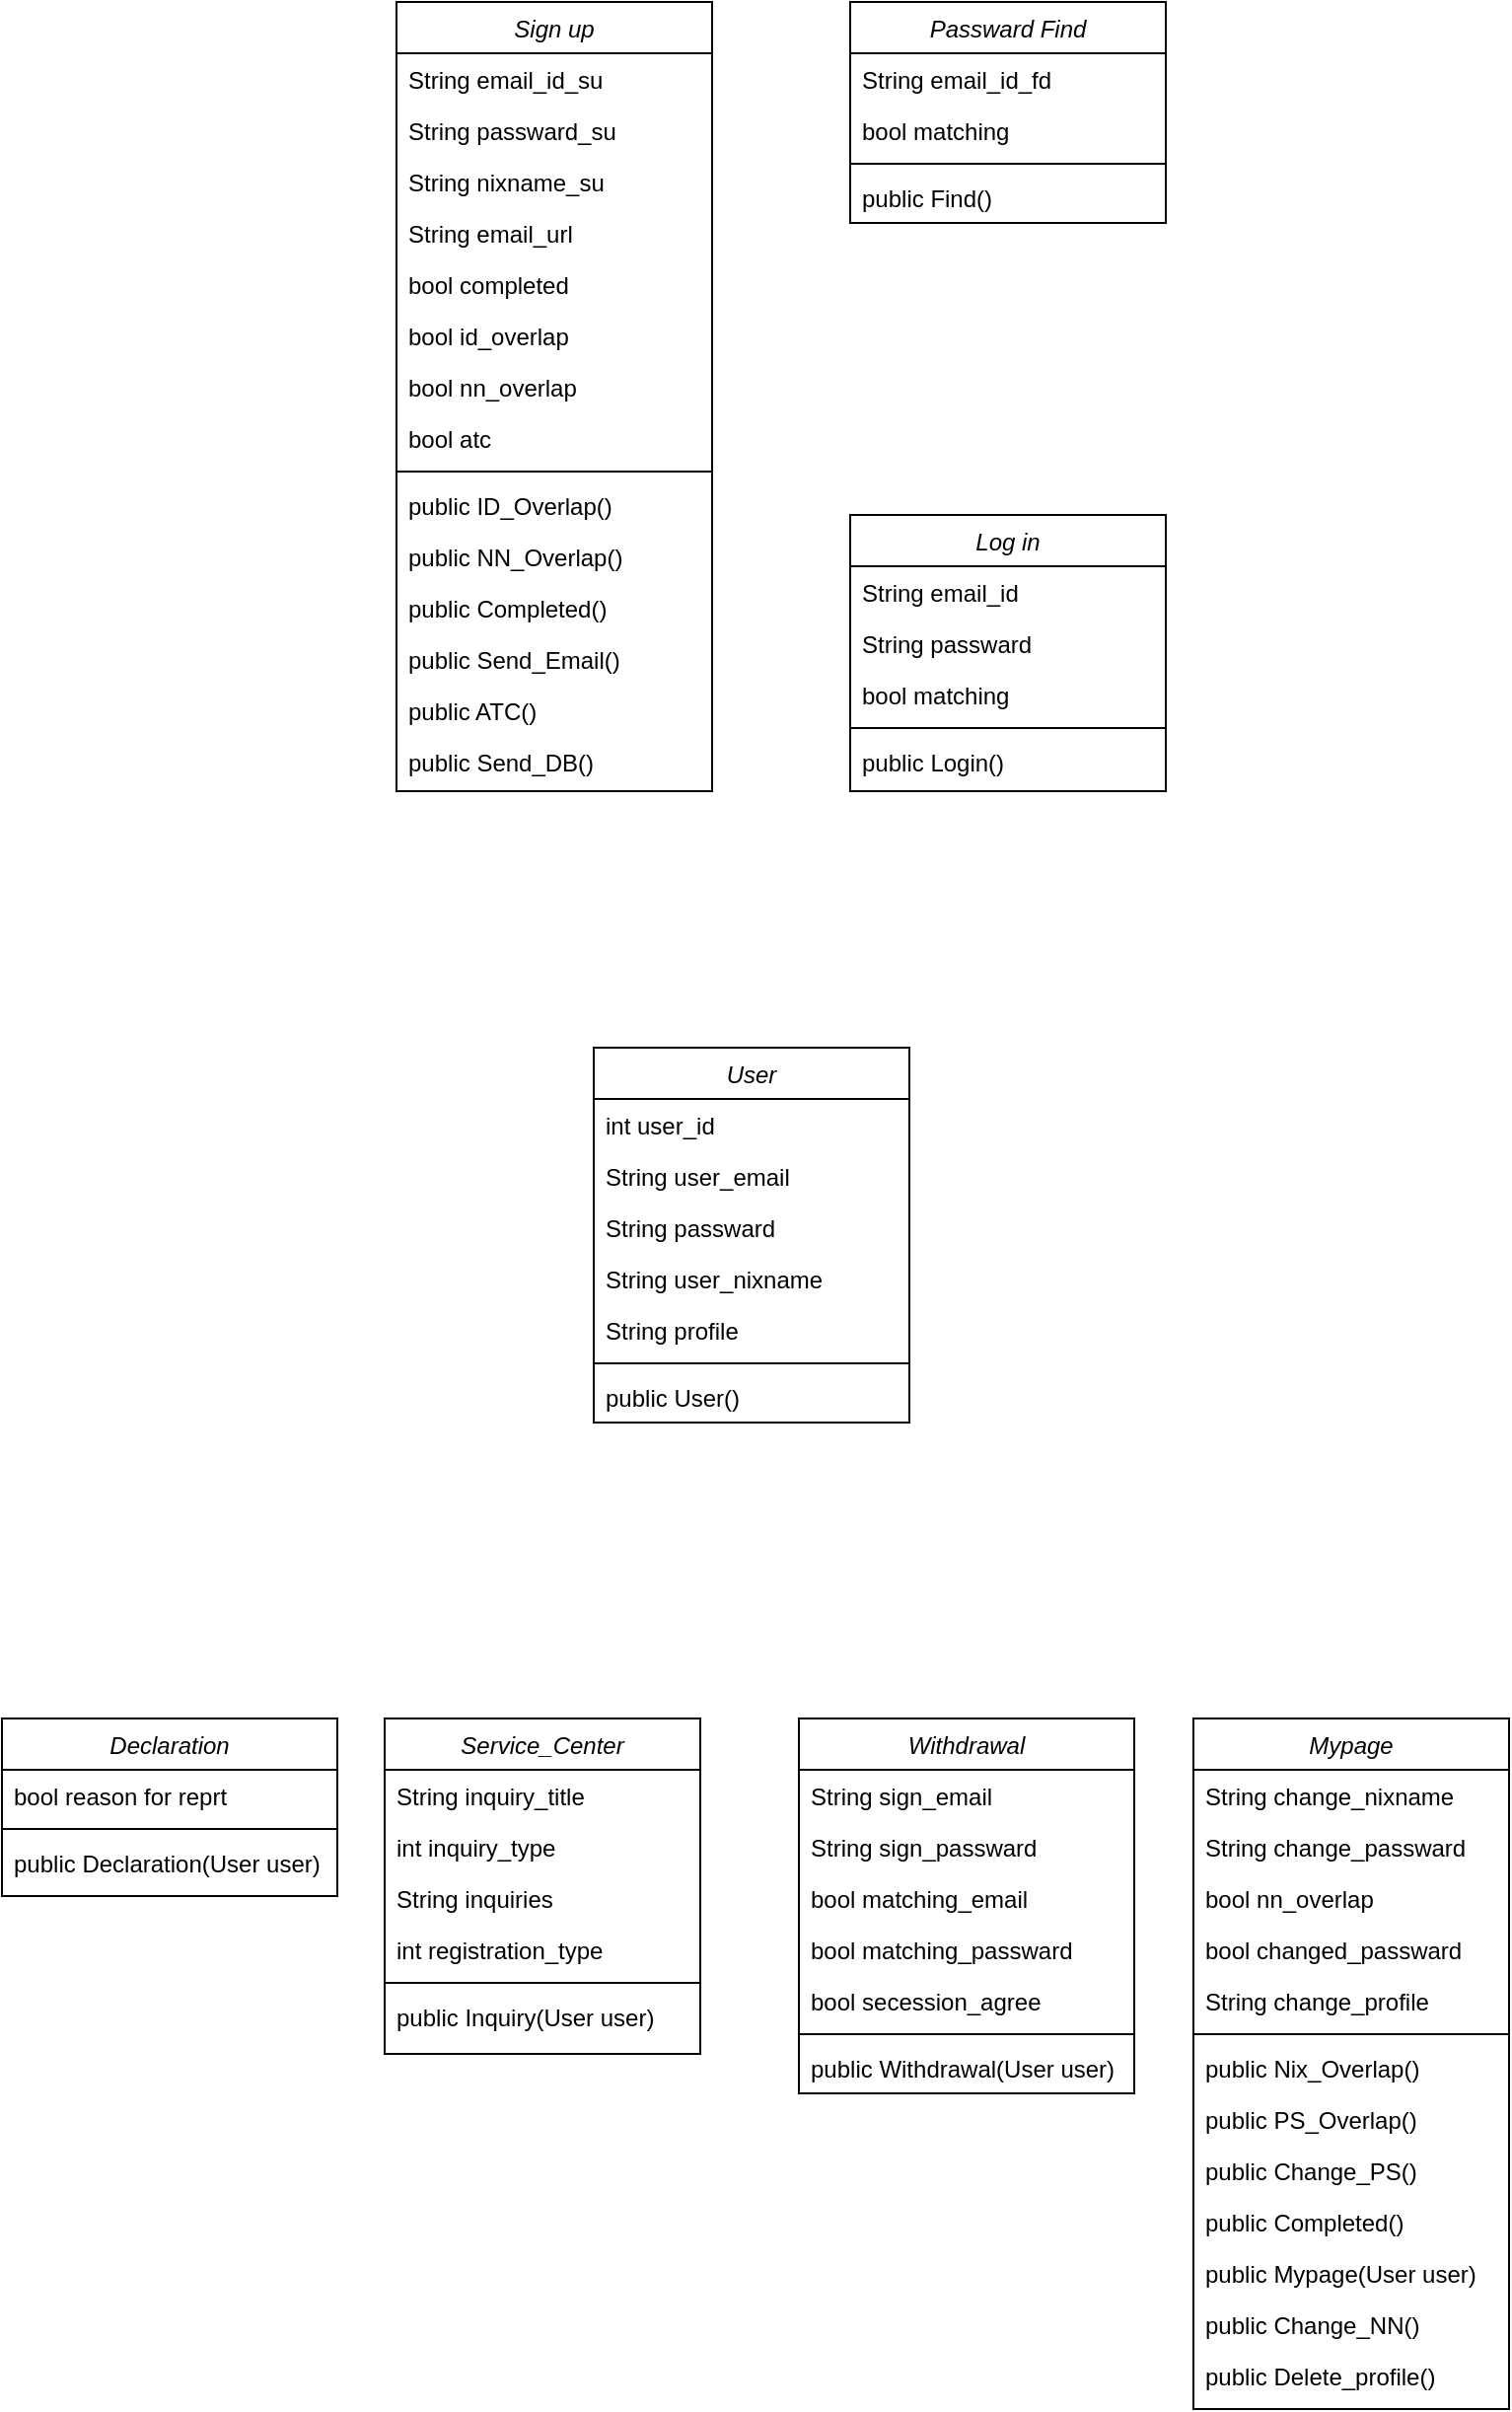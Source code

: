 <mxfile version="14.7.6" type="device"><diagram id="C5RBs43oDa-KdzZeNtuy" name="Page-1"><mxGraphModel dx="1944" dy="2223" grid="1" gridSize="10" guides="1" tooltips="1" connect="1" arrows="1" fold="1" page="1" pageScale="1" pageWidth="827" pageHeight="1169" math="0" shadow="0"><root><mxCell id="WIyWlLk6GJQsqaUBKTNV-0"/><mxCell id="WIyWlLk6GJQsqaUBKTNV-1" parent="WIyWlLk6GJQsqaUBKTNV-0"/><mxCell id="zkfFHV4jXpPFQw0GAbJ--0" value="Sign up" style="swimlane;fontStyle=2;align=center;verticalAlign=top;childLayout=stackLayout;horizontal=1;startSize=26;horizontalStack=0;resizeParent=1;resizeLast=0;collapsible=1;marginBottom=0;rounded=0;shadow=0;strokeWidth=1;" parent="WIyWlLk6GJQsqaUBKTNV-1" vertex="1"><mxGeometry x="-150" y="-720" width="160" height="400" as="geometry"><mxRectangle x="230" y="140" width="160" height="26" as="alternateBounds"/></mxGeometry></mxCell><mxCell id="zkfFHV4jXpPFQw0GAbJ--1" value="String email_id_su" style="text;align=left;verticalAlign=top;spacingLeft=4;spacingRight=4;overflow=hidden;rotatable=0;points=[[0,0.5],[1,0.5]];portConstraint=eastwest;" parent="zkfFHV4jXpPFQw0GAbJ--0" vertex="1"><mxGeometry y="26" width="160" height="26" as="geometry"/></mxCell><mxCell id="zkfFHV4jXpPFQw0GAbJ--2" value="String passward_su" style="text;align=left;verticalAlign=top;spacingLeft=4;spacingRight=4;overflow=hidden;rotatable=0;points=[[0,0.5],[1,0.5]];portConstraint=eastwest;rounded=0;shadow=0;html=0;" parent="zkfFHV4jXpPFQw0GAbJ--0" vertex="1"><mxGeometry y="52" width="160" height="26" as="geometry"/></mxCell><mxCell id="MCnjIQeP8q5erZaExfjB-0" value="String nixname_su" style="text;align=left;verticalAlign=top;spacingLeft=4;spacingRight=4;overflow=hidden;rotatable=0;points=[[0,0.5],[1,0.5]];portConstraint=eastwest;rounded=0;shadow=0;html=0;" vertex="1" parent="zkfFHV4jXpPFQw0GAbJ--0"><mxGeometry y="78" width="160" height="26" as="geometry"/></mxCell><mxCell id="MCnjIQeP8q5erZaExfjB-6" value="String email_url" style="text;align=left;verticalAlign=top;spacingLeft=4;spacingRight=4;overflow=hidden;rotatable=0;points=[[0,0.5],[1,0.5]];portConstraint=eastwest;rounded=0;shadow=0;html=0;" vertex="1" parent="zkfFHV4jXpPFQw0GAbJ--0"><mxGeometry y="104" width="160" height="26" as="geometry"/></mxCell><mxCell id="MCnjIQeP8q5erZaExfjB-1" value="bool completed" style="text;align=left;verticalAlign=top;spacingLeft=4;spacingRight=4;overflow=hidden;rotatable=0;points=[[0,0.5],[1,0.5]];portConstraint=eastwest;rounded=0;shadow=0;html=0;" vertex="1" parent="zkfFHV4jXpPFQw0GAbJ--0"><mxGeometry y="130" width="160" height="26" as="geometry"/></mxCell><mxCell id="zkfFHV4jXpPFQw0GAbJ--3" value="bool id_overlap" style="text;align=left;verticalAlign=top;spacingLeft=4;spacingRight=4;overflow=hidden;rotatable=0;points=[[0,0.5],[1,0.5]];portConstraint=eastwest;rounded=0;shadow=0;html=0;" parent="zkfFHV4jXpPFQw0GAbJ--0" vertex="1"><mxGeometry y="156" width="160" height="26" as="geometry"/></mxCell><mxCell id="MCnjIQeP8q5erZaExfjB-55" value="bool nn_overlap" style="text;align=left;verticalAlign=top;spacingLeft=4;spacingRight=4;overflow=hidden;rotatable=0;points=[[0,0.5],[1,0.5]];portConstraint=eastwest;rounded=0;shadow=0;html=0;" vertex="1" parent="zkfFHV4jXpPFQw0GAbJ--0"><mxGeometry y="182" width="160" height="26" as="geometry"/></mxCell><mxCell id="MCnjIQeP8q5erZaExfjB-2" value="bool atc" style="text;align=left;verticalAlign=top;spacingLeft=4;spacingRight=4;overflow=hidden;rotatable=0;points=[[0,0.5],[1,0.5]];portConstraint=eastwest;rounded=0;shadow=0;html=0;" vertex="1" parent="zkfFHV4jXpPFQw0GAbJ--0"><mxGeometry y="208" width="160" height="26" as="geometry"/></mxCell><mxCell id="zkfFHV4jXpPFQw0GAbJ--4" value="" style="line;html=1;strokeWidth=1;align=left;verticalAlign=middle;spacingTop=-1;spacingLeft=3;spacingRight=3;rotatable=0;labelPosition=right;points=[];portConstraint=eastwest;" parent="zkfFHV4jXpPFQw0GAbJ--0" vertex="1"><mxGeometry y="234" width="160" height="8" as="geometry"/></mxCell><mxCell id="MCnjIQeP8q5erZaExfjB-3" value="public ID_Overlap()" style="text;align=left;verticalAlign=top;spacingLeft=4;spacingRight=4;overflow=hidden;rotatable=0;points=[[0,0.5],[1,0.5]];portConstraint=eastwest;" vertex="1" parent="zkfFHV4jXpPFQw0GAbJ--0"><mxGeometry y="242" width="160" height="26" as="geometry"/></mxCell><mxCell id="MCnjIQeP8q5erZaExfjB-4" value="public NN_Overlap()" style="text;align=left;verticalAlign=top;spacingLeft=4;spacingRight=4;overflow=hidden;rotatable=0;points=[[0,0.5],[1,0.5]];portConstraint=eastwest;" vertex="1" parent="zkfFHV4jXpPFQw0GAbJ--0"><mxGeometry y="268" width="160" height="26" as="geometry"/></mxCell><mxCell id="MCnjIQeP8q5erZaExfjB-5" value="public Completed()" style="text;align=left;verticalAlign=top;spacingLeft=4;spacingRight=4;overflow=hidden;rotatable=0;points=[[0,0.5],[1,0.5]];portConstraint=eastwest;" vertex="1" parent="zkfFHV4jXpPFQw0GAbJ--0"><mxGeometry y="294" width="160" height="26" as="geometry"/></mxCell><mxCell id="MCnjIQeP8q5erZaExfjB-8" value="public Send_Email()" style="text;align=left;verticalAlign=top;spacingLeft=4;spacingRight=4;overflow=hidden;rotatable=0;points=[[0,0.5],[1,0.5]];portConstraint=eastwest;" vertex="1" parent="zkfFHV4jXpPFQw0GAbJ--0"><mxGeometry y="320" width="160" height="26" as="geometry"/></mxCell><mxCell id="zkfFHV4jXpPFQw0GAbJ--5" value="public ATC()" style="text;align=left;verticalAlign=top;spacingLeft=4;spacingRight=4;overflow=hidden;rotatable=0;points=[[0,0.5],[1,0.5]];portConstraint=eastwest;" parent="zkfFHV4jXpPFQw0GAbJ--0" vertex="1"><mxGeometry y="346" width="160" height="26" as="geometry"/></mxCell><mxCell id="MCnjIQeP8q5erZaExfjB-24" value="public Send_DB()" style="text;align=left;verticalAlign=top;spacingLeft=4;spacingRight=4;overflow=hidden;rotatable=0;points=[[0,0.5],[1,0.5]];portConstraint=eastwest;" vertex="1" parent="zkfFHV4jXpPFQw0GAbJ--0"><mxGeometry y="372" width="160" height="26" as="geometry"/></mxCell><mxCell id="MCnjIQeP8q5erZaExfjB-9" value="Log in" style="swimlane;fontStyle=2;align=center;verticalAlign=top;childLayout=stackLayout;horizontal=1;startSize=26;horizontalStack=0;resizeParent=1;resizeLast=0;collapsible=1;marginBottom=0;rounded=0;shadow=0;strokeWidth=1;" vertex="1" parent="WIyWlLk6GJQsqaUBKTNV-1"><mxGeometry x="80" y="-460" width="160" height="140" as="geometry"><mxRectangle x="230" y="140" width="160" height="26" as="alternateBounds"/></mxGeometry></mxCell><mxCell id="MCnjIQeP8q5erZaExfjB-10" value="String email_id" style="text;align=left;verticalAlign=top;spacingLeft=4;spacingRight=4;overflow=hidden;rotatable=0;points=[[0,0.5],[1,0.5]];portConstraint=eastwest;" vertex="1" parent="MCnjIQeP8q5erZaExfjB-9"><mxGeometry y="26" width="160" height="26" as="geometry"/></mxCell><mxCell id="MCnjIQeP8q5erZaExfjB-11" value="String passward" style="text;align=left;verticalAlign=top;spacingLeft=4;spacingRight=4;overflow=hidden;rotatable=0;points=[[0,0.5],[1,0.5]];portConstraint=eastwest;rounded=0;shadow=0;html=0;" vertex="1" parent="MCnjIQeP8q5erZaExfjB-9"><mxGeometry y="52" width="160" height="26" as="geometry"/></mxCell><mxCell id="MCnjIQeP8q5erZaExfjB-16" value="bool matching" style="text;align=left;verticalAlign=top;spacingLeft=4;spacingRight=4;overflow=hidden;rotatable=0;points=[[0,0.5],[1,0.5]];portConstraint=eastwest;rounded=0;shadow=0;html=0;" vertex="1" parent="MCnjIQeP8q5erZaExfjB-9"><mxGeometry y="78" width="160" height="26" as="geometry"/></mxCell><mxCell id="MCnjIQeP8q5erZaExfjB-18" value="" style="line;html=1;strokeWidth=1;align=left;verticalAlign=middle;spacingTop=-1;spacingLeft=3;spacingRight=3;rotatable=0;labelPosition=right;points=[];portConstraint=eastwest;" vertex="1" parent="MCnjIQeP8q5erZaExfjB-9"><mxGeometry y="104" width="160" height="8" as="geometry"/></mxCell><mxCell id="MCnjIQeP8q5erZaExfjB-23" value="public Login()" style="text;align=left;verticalAlign=top;spacingLeft=4;spacingRight=4;overflow=hidden;rotatable=0;points=[[0,0.5],[1,0.5]];portConstraint=eastwest;" vertex="1" parent="MCnjIQeP8q5erZaExfjB-9"><mxGeometry y="112" width="160" height="26" as="geometry"/></mxCell><mxCell id="MCnjIQeP8q5erZaExfjB-25" value="Passward Find" style="swimlane;fontStyle=2;align=center;verticalAlign=top;childLayout=stackLayout;horizontal=1;startSize=26;horizontalStack=0;resizeParent=1;resizeLast=0;collapsible=1;marginBottom=0;rounded=0;shadow=0;strokeWidth=1;" vertex="1" parent="WIyWlLk6GJQsqaUBKTNV-1"><mxGeometry x="80" y="-720" width="160" height="112" as="geometry"><mxRectangle x="230" y="140" width="160" height="26" as="alternateBounds"/></mxGeometry></mxCell><mxCell id="MCnjIQeP8q5erZaExfjB-26" value="String email_id_fd" style="text;align=left;verticalAlign=top;spacingLeft=4;spacingRight=4;overflow=hidden;rotatable=0;points=[[0,0.5],[1,0.5]];portConstraint=eastwest;" vertex="1" parent="MCnjIQeP8q5erZaExfjB-25"><mxGeometry y="26" width="160" height="26" as="geometry"/></mxCell><mxCell id="MCnjIQeP8q5erZaExfjB-28" value="bool matching" style="text;align=left;verticalAlign=top;spacingLeft=4;spacingRight=4;overflow=hidden;rotatable=0;points=[[0,0.5],[1,0.5]];portConstraint=eastwest;rounded=0;shadow=0;html=0;" vertex="1" parent="MCnjIQeP8q5erZaExfjB-25"><mxGeometry y="52" width="160" height="26" as="geometry"/></mxCell><mxCell id="MCnjIQeP8q5erZaExfjB-29" value="" style="line;html=1;strokeWidth=1;align=left;verticalAlign=middle;spacingTop=-1;spacingLeft=3;spacingRight=3;rotatable=0;labelPosition=right;points=[];portConstraint=eastwest;" vertex="1" parent="MCnjIQeP8q5erZaExfjB-25"><mxGeometry y="78" width="160" height="8" as="geometry"/></mxCell><mxCell id="MCnjIQeP8q5erZaExfjB-30" value="public Find()" style="text;align=left;verticalAlign=top;spacingLeft=4;spacingRight=4;overflow=hidden;rotatable=0;points=[[0,0.5],[1,0.5]];portConstraint=eastwest;" vertex="1" parent="MCnjIQeP8q5erZaExfjB-25"><mxGeometry y="86" width="160" height="26" as="geometry"/></mxCell><mxCell id="MCnjIQeP8q5erZaExfjB-31" value="Mypage" style="swimlane;fontStyle=2;align=center;verticalAlign=top;childLayout=stackLayout;horizontal=1;startSize=26;horizontalStack=0;resizeParent=1;resizeLast=0;collapsible=1;marginBottom=0;rounded=0;shadow=0;strokeWidth=1;" vertex="1" parent="WIyWlLk6GJQsqaUBKTNV-1"><mxGeometry x="254" y="150" width="160" height="350" as="geometry"><mxRectangle x="230" y="140" width="160" height="26" as="alternateBounds"/></mxGeometry></mxCell><mxCell id="MCnjIQeP8q5erZaExfjB-32" value="String change_nixname" style="text;align=left;verticalAlign=top;spacingLeft=4;spacingRight=4;overflow=hidden;rotatable=0;points=[[0,0.5],[1,0.5]];portConstraint=eastwest;" vertex="1" parent="MCnjIQeP8q5erZaExfjB-31"><mxGeometry y="26" width="160" height="26" as="geometry"/></mxCell><mxCell id="MCnjIQeP8q5erZaExfjB-33" value="String change_passward" style="text;align=left;verticalAlign=top;spacingLeft=4;spacingRight=4;overflow=hidden;rotatable=0;points=[[0,0.5],[1,0.5]];portConstraint=eastwest;rounded=0;shadow=0;html=0;" vertex="1" parent="MCnjIQeP8q5erZaExfjB-31"><mxGeometry y="52" width="160" height="26" as="geometry"/></mxCell><mxCell id="MCnjIQeP8q5erZaExfjB-38" value="bool nn_overlap" style="text;align=left;verticalAlign=top;spacingLeft=4;spacingRight=4;overflow=hidden;rotatable=0;points=[[0,0.5],[1,0.5]];portConstraint=eastwest;rounded=0;shadow=0;html=0;" vertex="1" parent="MCnjIQeP8q5erZaExfjB-31"><mxGeometry y="78" width="160" height="26" as="geometry"/></mxCell><mxCell id="MCnjIQeP8q5erZaExfjB-63" value="bool changed_passward" style="text;align=left;verticalAlign=top;spacingLeft=4;spacingRight=4;overflow=hidden;rotatable=0;points=[[0,0.5],[1,0.5]];portConstraint=eastwest;rounded=0;shadow=0;html=0;" vertex="1" parent="MCnjIQeP8q5erZaExfjB-31"><mxGeometry y="104" width="160" height="26" as="geometry"/></mxCell><mxCell id="MCnjIQeP8q5erZaExfjB-57" value="String change_profile" style="text;align=left;verticalAlign=top;spacingLeft=4;spacingRight=4;overflow=hidden;rotatable=0;points=[[0,0.5],[1,0.5]];portConstraint=eastwest;rounded=0;shadow=0;html=0;" vertex="1" parent="MCnjIQeP8q5erZaExfjB-31"><mxGeometry y="130" width="160" height="26" as="geometry"/></mxCell><mxCell id="MCnjIQeP8q5erZaExfjB-40" value="" style="line;html=1;strokeWidth=1;align=left;verticalAlign=middle;spacingTop=-1;spacingLeft=3;spacingRight=3;rotatable=0;labelPosition=right;points=[];portConstraint=eastwest;" vertex="1" parent="MCnjIQeP8q5erZaExfjB-31"><mxGeometry y="156" width="160" height="8" as="geometry"/></mxCell><mxCell id="MCnjIQeP8q5erZaExfjB-41" value="public Nix_Overlap()" style="text;align=left;verticalAlign=top;spacingLeft=4;spacingRight=4;overflow=hidden;rotatable=0;points=[[0,0.5],[1,0.5]];portConstraint=eastwest;" vertex="1" parent="MCnjIQeP8q5erZaExfjB-31"><mxGeometry y="164" width="160" height="26" as="geometry"/></mxCell><mxCell id="MCnjIQeP8q5erZaExfjB-42" value="public PS_Overlap()" style="text;align=left;verticalAlign=top;spacingLeft=4;spacingRight=4;overflow=hidden;rotatable=0;points=[[0,0.5],[1,0.5]];portConstraint=eastwest;" vertex="1" parent="MCnjIQeP8q5erZaExfjB-31"><mxGeometry y="190" width="160" height="26" as="geometry"/></mxCell><mxCell id="MCnjIQeP8q5erZaExfjB-58" value="public Change_PS()" style="text;align=left;verticalAlign=top;spacingLeft=4;spacingRight=4;overflow=hidden;rotatable=0;points=[[0,0.5],[1,0.5]];portConstraint=eastwest;" vertex="1" parent="MCnjIQeP8q5erZaExfjB-31"><mxGeometry y="216" width="160" height="26" as="geometry"/></mxCell><mxCell id="MCnjIQeP8q5erZaExfjB-43" value="public Completed()" style="text;align=left;verticalAlign=top;spacingLeft=4;spacingRight=4;overflow=hidden;rotatable=0;points=[[0,0.5],[1,0.5]];portConstraint=eastwest;" vertex="1" parent="MCnjIQeP8q5erZaExfjB-31"><mxGeometry y="242" width="160" height="26" as="geometry"/></mxCell><mxCell id="MCnjIQeP8q5erZaExfjB-45" value="public Mypage(User user)" style="text;align=left;verticalAlign=top;spacingLeft=4;spacingRight=4;overflow=hidden;rotatable=0;points=[[0,0.5],[1,0.5]];portConstraint=eastwest;" vertex="1" parent="MCnjIQeP8q5erZaExfjB-31"><mxGeometry y="268" width="160" height="26" as="geometry"/></mxCell><mxCell id="MCnjIQeP8q5erZaExfjB-59" value="public Change_NN()" style="text;align=left;verticalAlign=top;spacingLeft=4;spacingRight=4;overflow=hidden;rotatable=0;points=[[0,0.5],[1,0.5]];portConstraint=eastwest;" vertex="1" parent="MCnjIQeP8q5erZaExfjB-31"><mxGeometry y="294" width="160" height="26" as="geometry"/></mxCell><mxCell id="MCnjIQeP8q5erZaExfjB-60" value="public Delete_profile()" style="text;align=left;verticalAlign=top;spacingLeft=4;spacingRight=4;overflow=hidden;rotatable=0;points=[[0,0.5],[1,0.5]];portConstraint=eastwest;" vertex="1" parent="MCnjIQeP8q5erZaExfjB-31"><mxGeometry y="320" width="160" height="26" as="geometry"/></mxCell><mxCell id="MCnjIQeP8q5erZaExfjB-47" value="User" style="swimlane;fontStyle=2;align=center;verticalAlign=top;childLayout=stackLayout;horizontal=1;startSize=26;horizontalStack=0;resizeParent=1;resizeLast=0;collapsible=1;marginBottom=0;rounded=0;shadow=0;strokeWidth=1;" vertex="1" parent="WIyWlLk6GJQsqaUBKTNV-1"><mxGeometry x="-50" y="-190" width="160" height="190" as="geometry"><mxRectangle x="230" y="140" width="160" height="26" as="alternateBounds"/></mxGeometry></mxCell><mxCell id="MCnjIQeP8q5erZaExfjB-48" value="int user_id" style="text;align=left;verticalAlign=top;spacingLeft=4;spacingRight=4;overflow=hidden;rotatable=0;points=[[0,0.5],[1,0.5]];portConstraint=eastwest;" vertex="1" parent="MCnjIQeP8q5erZaExfjB-47"><mxGeometry y="26" width="160" height="26" as="geometry"/></mxCell><mxCell id="MCnjIQeP8q5erZaExfjB-54" value="String user_email" style="text;align=left;verticalAlign=top;spacingLeft=4;spacingRight=4;overflow=hidden;rotatable=0;points=[[0,0.5],[1,0.5]];portConstraint=eastwest;rounded=0;shadow=0;html=0;" vertex="1" parent="MCnjIQeP8q5erZaExfjB-47"><mxGeometry y="52" width="160" height="26" as="geometry"/></mxCell><mxCell id="MCnjIQeP8q5erZaExfjB-49" value="String passward" style="text;align=left;verticalAlign=top;spacingLeft=4;spacingRight=4;overflow=hidden;rotatable=0;points=[[0,0.5],[1,0.5]];portConstraint=eastwest;rounded=0;shadow=0;html=0;" vertex="1" parent="MCnjIQeP8q5erZaExfjB-47"><mxGeometry y="78" width="160" height="26" as="geometry"/></mxCell><mxCell id="MCnjIQeP8q5erZaExfjB-53" value="String user_nixname" style="text;align=left;verticalAlign=top;spacingLeft=4;spacingRight=4;overflow=hidden;rotatable=0;points=[[0,0.5],[1,0.5]];portConstraint=eastwest;rounded=0;shadow=0;html=0;" vertex="1" parent="MCnjIQeP8q5erZaExfjB-47"><mxGeometry y="104" width="160" height="26" as="geometry"/></mxCell><mxCell id="MCnjIQeP8q5erZaExfjB-50" value="String profile" style="text;align=left;verticalAlign=top;spacingLeft=4;spacingRight=4;overflow=hidden;rotatable=0;points=[[0,0.5],[1,0.5]];portConstraint=eastwest;rounded=0;shadow=0;html=0;" vertex="1" parent="MCnjIQeP8q5erZaExfjB-47"><mxGeometry y="130" width="160" height="26" as="geometry"/></mxCell><mxCell id="MCnjIQeP8q5erZaExfjB-51" value="" style="line;html=1;strokeWidth=1;align=left;verticalAlign=middle;spacingTop=-1;spacingLeft=3;spacingRight=3;rotatable=0;labelPosition=right;points=[];portConstraint=eastwest;" vertex="1" parent="MCnjIQeP8q5erZaExfjB-47"><mxGeometry y="156" width="160" height="8" as="geometry"/></mxCell><mxCell id="MCnjIQeP8q5erZaExfjB-52" value="public User()" style="text;align=left;verticalAlign=top;spacingLeft=4;spacingRight=4;overflow=hidden;rotatable=0;points=[[0,0.5],[1,0.5]];portConstraint=eastwest;" vertex="1" parent="MCnjIQeP8q5erZaExfjB-47"><mxGeometry y="164" width="160" height="26" as="geometry"/></mxCell><mxCell id="MCnjIQeP8q5erZaExfjB-64" value="Withdrawal" style="swimlane;fontStyle=2;align=center;verticalAlign=top;childLayout=stackLayout;horizontal=1;startSize=26;horizontalStack=0;resizeParent=1;resizeLast=0;collapsible=1;marginBottom=0;rounded=0;shadow=0;strokeWidth=1;" vertex="1" parent="WIyWlLk6GJQsqaUBKTNV-1"><mxGeometry x="54" y="150" width="170" height="190" as="geometry"><mxRectangle x="230" y="140" width="160" height="26" as="alternateBounds"/></mxGeometry></mxCell><mxCell id="MCnjIQeP8q5erZaExfjB-65" value="String sign_email" style="text;align=left;verticalAlign=top;spacingLeft=4;spacingRight=4;overflow=hidden;rotatable=0;points=[[0,0.5],[1,0.5]];portConstraint=eastwest;" vertex="1" parent="MCnjIQeP8q5erZaExfjB-64"><mxGeometry y="26" width="170" height="26" as="geometry"/></mxCell><mxCell id="MCnjIQeP8q5erZaExfjB-67" value="String sign_passward" style="text;align=left;verticalAlign=top;spacingLeft=4;spacingRight=4;overflow=hidden;rotatable=0;points=[[0,0.5],[1,0.5]];portConstraint=eastwest;rounded=0;shadow=0;html=0;" vertex="1" parent="MCnjIQeP8q5erZaExfjB-64"><mxGeometry y="52" width="170" height="26" as="geometry"/></mxCell><mxCell id="MCnjIQeP8q5erZaExfjB-68" value="bool matching_email" style="text;align=left;verticalAlign=top;spacingLeft=4;spacingRight=4;overflow=hidden;rotatable=0;points=[[0,0.5],[1,0.5]];portConstraint=eastwest;rounded=0;shadow=0;html=0;" vertex="1" parent="MCnjIQeP8q5erZaExfjB-64"><mxGeometry y="78" width="170" height="26" as="geometry"/></mxCell><mxCell id="MCnjIQeP8q5erZaExfjB-69" value="bool matching_passward" style="text;align=left;verticalAlign=top;spacingLeft=4;spacingRight=4;overflow=hidden;rotatable=0;points=[[0,0.5],[1,0.5]];portConstraint=eastwest;rounded=0;shadow=0;html=0;" vertex="1" parent="MCnjIQeP8q5erZaExfjB-64"><mxGeometry y="104" width="170" height="26" as="geometry"/></mxCell><mxCell id="MCnjIQeP8q5erZaExfjB-70" value="bool secession_agree" style="text;align=left;verticalAlign=top;spacingLeft=4;spacingRight=4;overflow=hidden;rotatable=0;points=[[0,0.5],[1,0.5]];portConstraint=eastwest;rounded=0;shadow=0;html=0;" vertex="1" parent="MCnjIQeP8q5erZaExfjB-64"><mxGeometry y="130" width="170" height="26" as="geometry"/></mxCell><mxCell id="MCnjIQeP8q5erZaExfjB-71" value="" style="line;html=1;strokeWidth=1;align=left;verticalAlign=middle;spacingTop=-1;spacingLeft=3;spacingRight=3;rotatable=0;labelPosition=right;points=[];portConstraint=eastwest;" vertex="1" parent="MCnjIQeP8q5erZaExfjB-64"><mxGeometry y="156" width="170" height="8" as="geometry"/></mxCell><mxCell id="MCnjIQeP8q5erZaExfjB-75" value="public Withdrawal(User user)" style="text;align=left;verticalAlign=top;spacingLeft=4;spacingRight=4;overflow=hidden;rotatable=0;points=[[0,0.5],[1,0.5]];portConstraint=eastwest;" vertex="1" parent="MCnjIQeP8q5erZaExfjB-64"><mxGeometry y="164" width="170" height="26" as="geometry"/></mxCell><mxCell id="MCnjIQeP8q5erZaExfjB-79" value="Service_Center" style="swimlane;fontStyle=2;align=center;verticalAlign=top;childLayout=stackLayout;horizontal=1;startSize=26;horizontalStack=0;resizeParent=1;resizeLast=0;collapsible=1;marginBottom=0;rounded=0;shadow=0;strokeWidth=1;" vertex="1" parent="WIyWlLk6GJQsqaUBKTNV-1"><mxGeometry x="-156" y="150" width="160" height="170" as="geometry"><mxRectangle x="230" y="140" width="160" height="26" as="alternateBounds"/></mxGeometry></mxCell><mxCell id="MCnjIQeP8q5erZaExfjB-80" value="String inquiry_title" style="text;align=left;verticalAlign=top;spacingLeft=4;spacingRight=4;overflow=hidden;rotatable=0;points=[[0,0.5],[1,0.5]];portConstraint=eastwest;" vertex="1" parent="MCnjIQeP8q5erZaExfjB-79"><mxGeometry y="26" width="160" height="26" as="geometry"/></mxCell><mxCell id="MCnjIQeP8q5erZaExfjB-81" value="int inquiry_type" style="text;align=left;verticalAlign=top;spacingLeft=4;spacingRight=4;overflow=hidden;rotatable=0;points=[[0,0.5],[1,0.5]];portConstraint=eastwest;rounded=0;shadow=0;html=0;" vertex="1" parent="MCnjIQeP8q5erZaExfjB-79"><mxGeometry y="52" width="160" height="26" as="geometry"/></mxCell><mxCell id="MCnjIQeP8q5erZaExfjB-82" value="String inquiries" style="text;align=left;verticalAlign=top;spacingLeft=4;spacingRight=4;overflow=hidden;rotatable=0;points=[[0,0.5],[1,0.5]];portConstraint=eastwest;rounded=0;shadow=0;html=0;" vertex="1" parent="MCnjIQeP8q5erZaExfjB-79"><mxGeometry y="78" width="160" height="26" as="geometry"/></mxCell><mxCell id="MCnjIQeP8q5erZaExfjB-84" value="int registration_type" style="text;align=left;verticalAlign=top;spacingLeft=4;spacingRight=4;overflow=hidden;rotatable=0;points=[[0,0.5],[1,0.5]];portConstraint=eastwest;rounded=0;shadow=0;html=0;" vertex="1" parent="MCnjIQeP8q5erZaExfjB-79"><mxGeometry y="104" width="160" height="26" as="geometry"/></mxCell><mxCell id="MCnjIQeP8q5erZaExfjB-85" value="" style="line;html=1;strokeWidth=1;align=left;verticalAlign=middle;spacingTop=-1;spacingLeft=3;spacingRight=3;rotatable=0;labelPosition=right;points=[];portConstraint=eastwest;" vertex="1" parent="MCnjIQeP8q5erZaExfjB-79"><mxGeometry y="130" width="160" height="8" as="geometry"/></mxCell><mxCell id="MCnjIQeP8q5erZaExfjB-86" value="public Inquiry(User user)" style="text;align=left;verticalAlign=top;spacingLeft=4;spacingRight=4;overflow=hidden;rotatable=0;points=[[0,0.5],[1,0.5]];portConstraint=eastwest;" vertex="1" parent="MCnjIQeP8q5erZaExfjB-79"><mxGeometry y="138" width="160" height="26" as="geometry"/></mxCell><mxCell id="MCnjIQeP8q5erZaExfjB-87" value="Declaration" style="swimlane;fontStyle=2;align=center;verticalAlign=top;childLayout=stackLayout;horizontal=1;startSize=26;horizontalStack=0;resizeParent=1;resizeLast=0;collapsible=1;marginBottom=0;rounded=0;shadow=0;strokeWidth=1;" vertex="1" parent="WIyWlLk6GJQsqaUBKTNV-1"><mxGeometry x="-350" y="150" width="170" height="90" as="geometry"><mxRectangle x="230" y="140" width="160" height="26" as="alternateBounds"/></mxGeometry></mxCell><mxCell id="MCnjIQeP8q5erZaExfjB-89" value="bool reason for reprt" style="text;align=left;verticalAlign=top;spacingLeft=4;spacingRight=4;overflow=hidden;rotatable=0;points=[[0,0.5],[1,0.5]];portConstraint=eastwest;rounded=0;shadow=0;html=0;" vertex="1" parent="MCnjIQeP8q5erZaExfjB-87"><mxGeometry y="26" width="170" height="26" as="geometry"/></mxCell><mxCell id="MCnjIQeP8q5erZaExfjB-92" value="" style="line;html=1;strokeWidth=1;align=left;verticalAlign=middle;spacingTop=-1;spacingLeft=3;spacingRight=3;rotatable=0;labelPosition=right;points=[];portConstraint=eastwest;" vertex="1" parent="MCnjIQeP8q5erZaExfjB-87"><mxGeometry y="52" width="170" height="8" as="geometry"/></mxCell><mxCell id="MCnjIQeP8q5erZaExfjB-93" value="public Declaration(User user)" style="text;align=left;verticalAlign=top;spacingLeft=4;spacingRight=4;overflow=hidden;rotatable=0;points=[[0,0.5],[1,0.5]];portConstraint=eastwest;" vertex="1" parent="MCnjIQeP8q5erZaExfjB-87"><mxGeometry y="60" width="170" height="26" as="geometry"/></mxCell></root></mxGraphModel></diagram></mxfile>